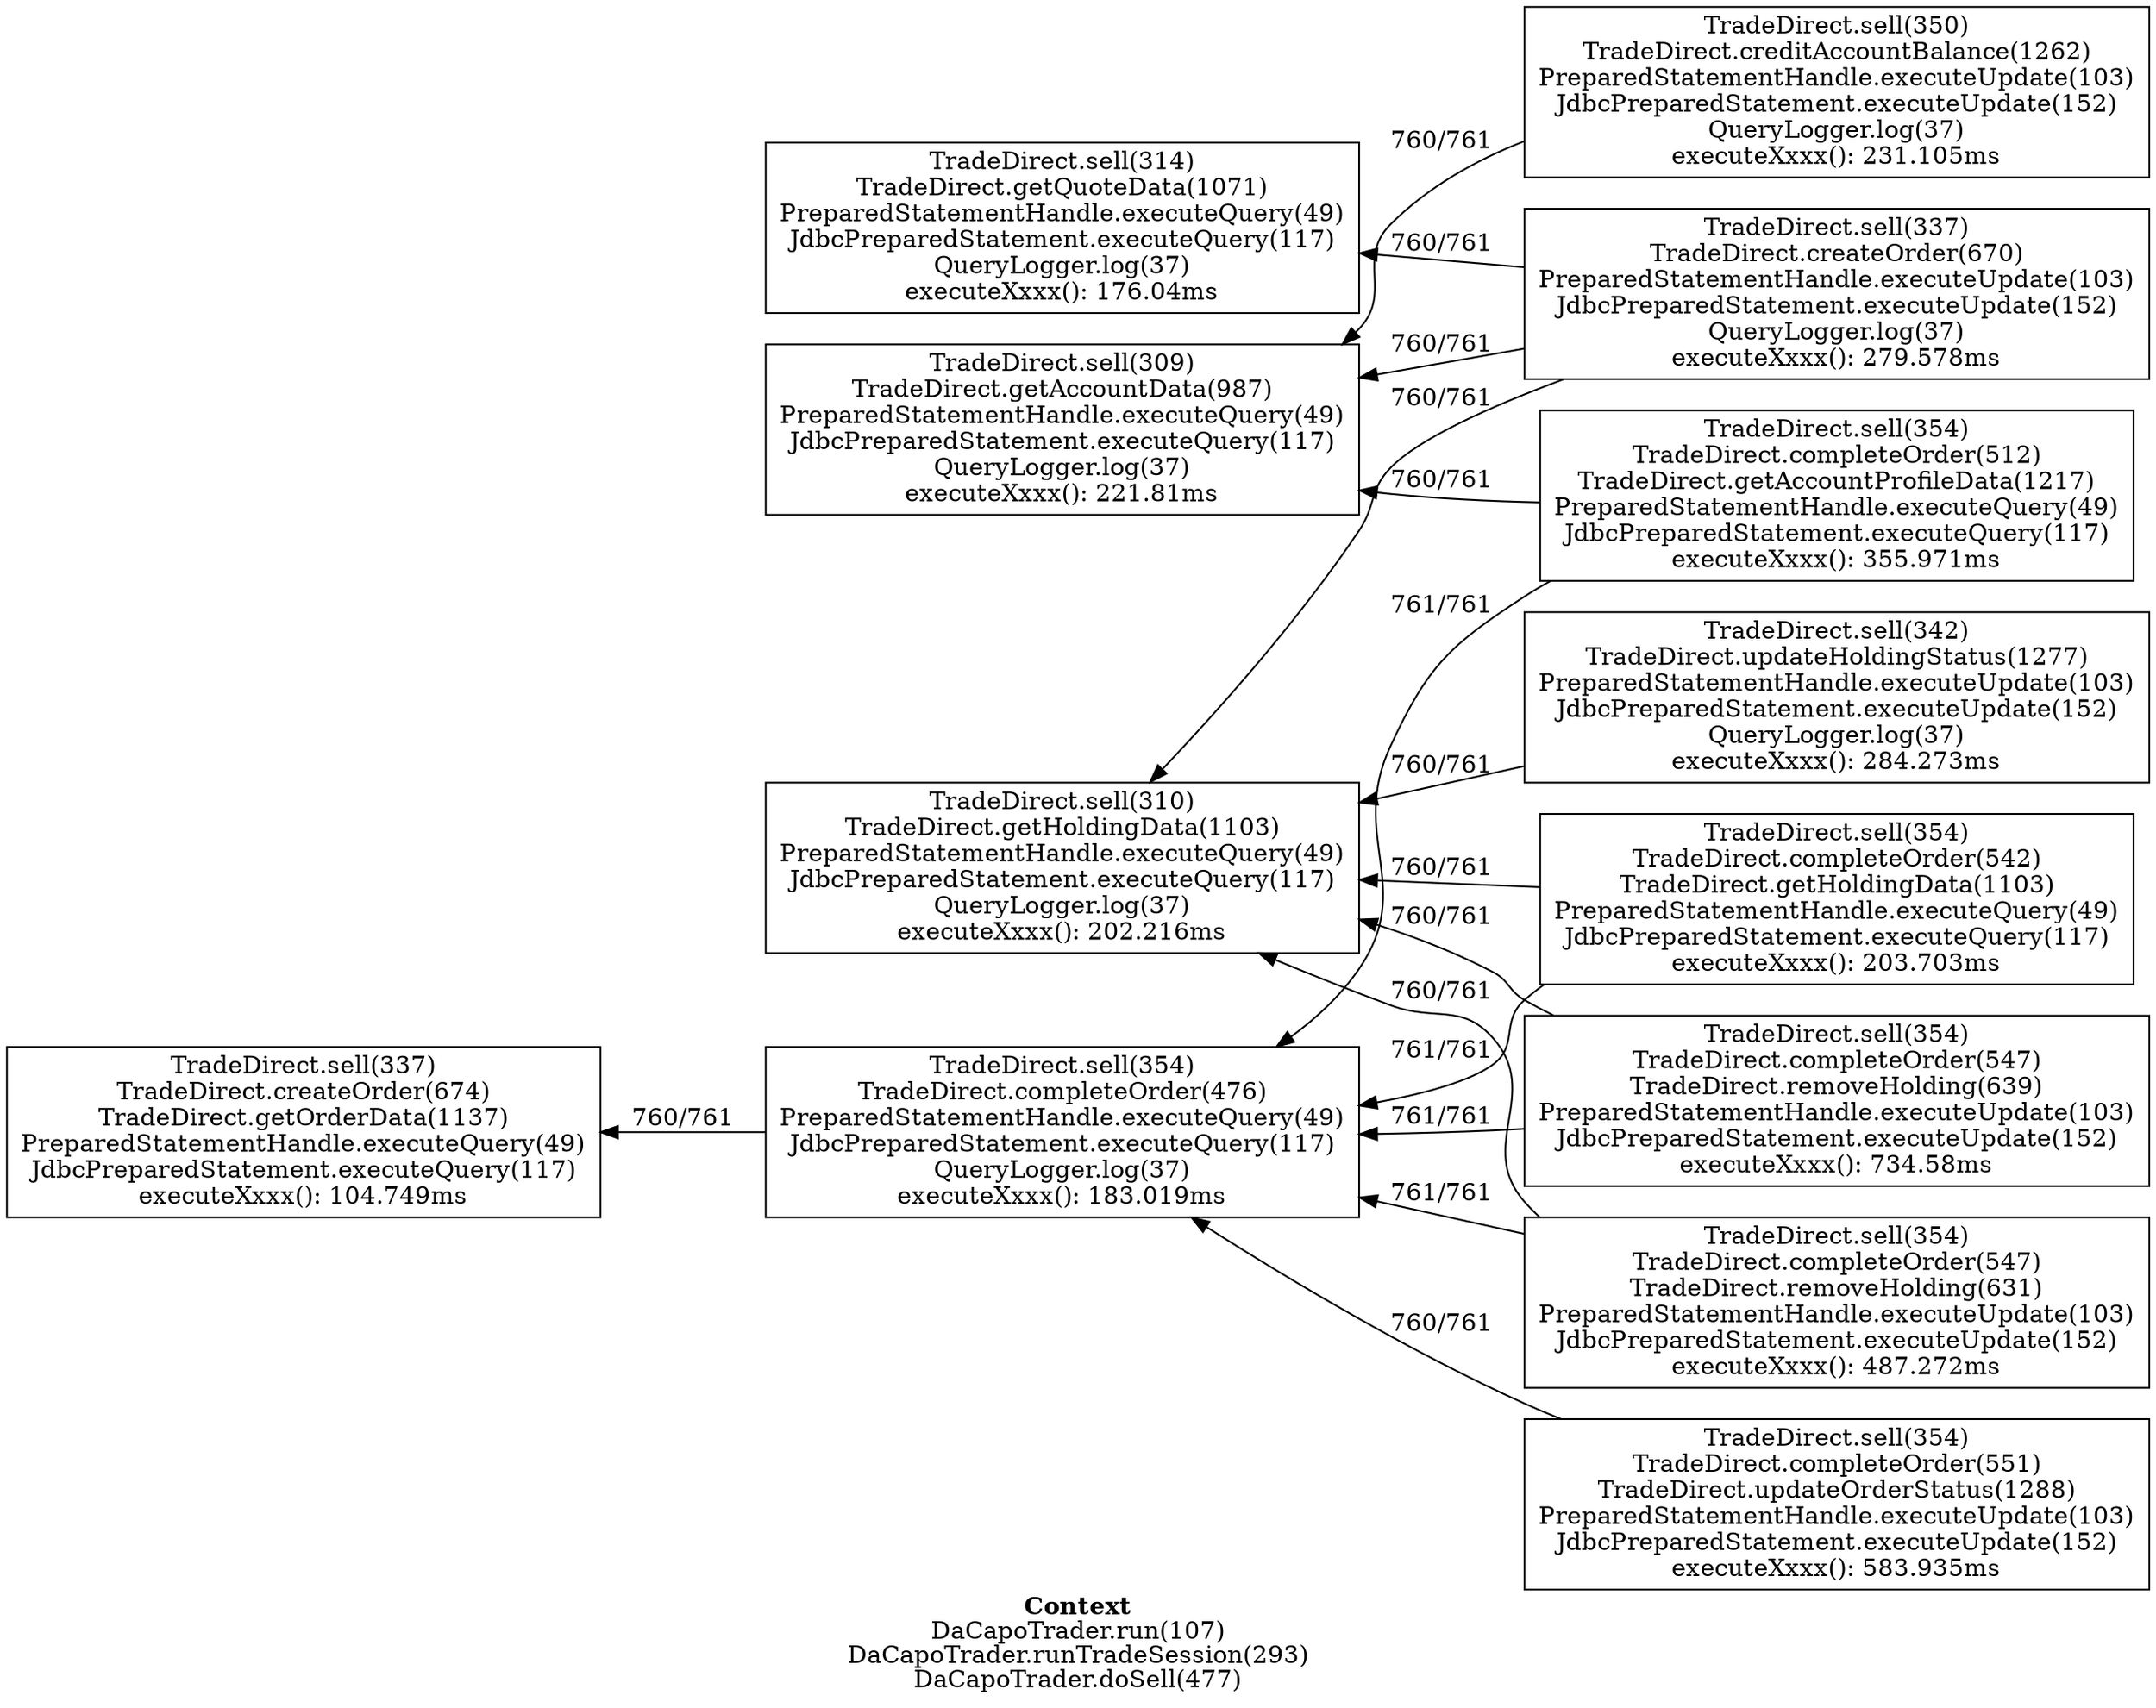 digraph 880184776 { 
label=<<font face="Times-Bold">Context</font><br/>DaCapoTrader.run(107)<br/>DaCapoTrader.runTradeSession(293)<br/>DaCapoTrader.doSell(477)>;rankdir=RL;
1 [label="TradeDirect.sell(354)\nTradeDirect.completeOrder(512)\nTradeDirect.getAccountProfileData(1217)\nPreparedStatementHandle.executeQuery(49)\nJdbcPreparedStatement.executeQuery(117)\nexecuteXxxx(): 355.971ms", shape=box];
2 [label="TradeDirect.sell(309)\nTradeDirect.getAccountData(987)\nPreparedStatementHandle.executeQuery(49)\nJdbcPreparedStatement.executeQuery(117)\nQueryLogger.log(37)\nexecuteXxxx(): 221.81ms", shape=box];
3 [label="TradeDirect.sell(342)\nTradeDirect.updateHoldingStatus(1277)\nPreparedStatementHandle.executeUpdate(103)\nJdbcPreparedStatement.executeUpdate(152)\nQueryLogger.log(37)\nexecuteXxxx(): 284.273ms", shape=box];
4 [label="TradeDirect.sell(310)\nTradeDirect.getHoldingData(1103)\nPreparedStatementHandle.executeQuery(49)\nJdbcPreparedStatement.executeQuery(117)\nQueryLogger.log(37)\nexecuteXxxx(): 202.216ms", shape=box];
5 [label="TradeDirect.sell(354)\nTradeDirect.completeOrder(547)\nTradeDirect.removeHolding(631)\nPreparedStatementHandle.executeUpdate(103)\nJdbcPreparedStatement.executeUpdate(152)\nexecuteXxxx(): 487.272ms", shape=box];
6 [label="TradeDirect.sell(354)\nTradeDirect.completeOrder(542)\nTradeDirect.getHoldingData(1103)\nPreparedStatementHandle.executeQuery(49)\nJdbcPreparedStatement.executeQuery(117)\nexecuteXxxx(): 203.703ms", shape=box];
7 [label="TradeDirect.sell(337)\nTradeDirect.createOrder(670)\nPreparedStatementHandle.executeUpdate(103)\nJdbcPreparedStatement.executeUpdate(152)\nQueryLogger.log(37)\nexecuteXxxx(): 279.578ms", shape=box];
8 [label="TradeDirect.sell(354)\nTradeDirect.completeOrder(476)\nPreparedStatementHandle.executeQuery(49)\nJdbcPreparedStatement.executeQuery(117)\nQueryLogger.log(37)\nexecuteXxxx(): 183.019ms", shape=box];
9 [label="TradeDirect.sell(354)\nTradeDirect.completeOrder(547)\nTradeDirect.removeHolding(639)\nPreparedStatementHandle.executeUpdate(103)\nJdbcPreparedStatement.executeUpdate(152)\nexecuteXxxx(): 734.58ms", shape=box];
10 [label="TradeDirect.sell(350)\nTradeDirect.creditAccountBalance(1262)\nPreparedStatementHandle.executeUpdate(103)\nJdbcPreparedStatement.executeUpdate(152)\nQueryLogger.log(37)\nexecuteXxxx(): 231.105ms", shape=box];
11 [label="TradeDirect.sell(337)\nTradeDirect.createOrder(674)\nTradeDirect.getOrderData(1137)\nPreparedStatementHandle.executeQuery(49)\nJdbcPreparedStatement.executeQuery(117)\nexecuteXxxx(): 104.749ms", shape=box];
12 [label="TradeDirect.sell(314)\nTradeDirect.getQuoteData(1071)\nPreparedStatementHandle.executeQuery(49)\nJdbcPreparedStatement.executeQuery(117)\nQueryLogger.log(37)\nexecuteXxxx(): 176.04ms", shape=box];
13 [label="TradeDirect.sell(354)\nTradeDirect.completeOrder(551)\nTradeDirect.updateOrderStatus(1288)\nPreparedStatementHandle.executeUpdate(103)\nJdbcPreparedStatement.executeUpdate(152)\nexecuteXxxx(): 583.935ms", shape=box];
1 -> 2 [label="760/761"];
1 -> 8 [label="761/761"];
3 -> 4 [label="760/761"];
5 -> 8 [label="761/761"];
5 -> 4 [label="760/761"];
6 -> 8 [label="761/761"];
6 -> 4 [label="760/761"];
7 -> 2 [label="760/761"];
7 -> 12 [label="760/761"];
7 -> 4 [label="760/761"];
8 -> 11 [label="760/761"];
9 -> 8 [label="761/761"];
9 -> 4 [label="760/761"];
10 -> 2 [label="760/761"];
13 -> 8 [label="760/761"];
}

